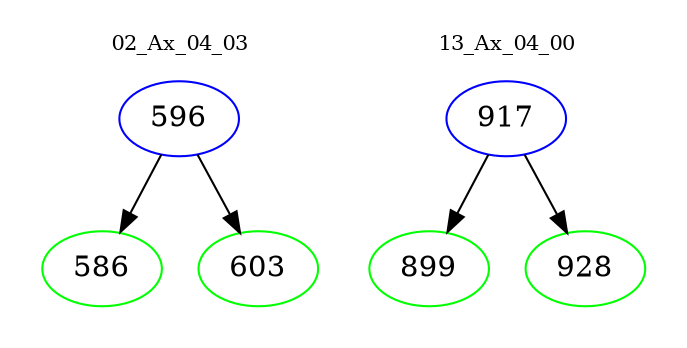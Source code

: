 digraph{
subgraph cluster_0 {
color = white
label = "02_Ax_04_03";
fontsize=10;
T0_596 [label="596", color="blue"]
T0_596 -> T0_586 [color="black"]
T0_586 [label="586", color="green"]
T0_596 -> T0_603 [color="black"]
T0_603 [label="603", color="green"]
}
subgraph cluster_1 {
color = white
label = "13_Ax_04_00";
fontsize=10;
T1_917 [label="917", color="blue"]
T1_917 -> T1_899 [color="black"]
T1_899 [label="899", color="green"]
T1_917 -> T1_928 [color="black"]
T1_928 [label="928", color="green"]
}
}
